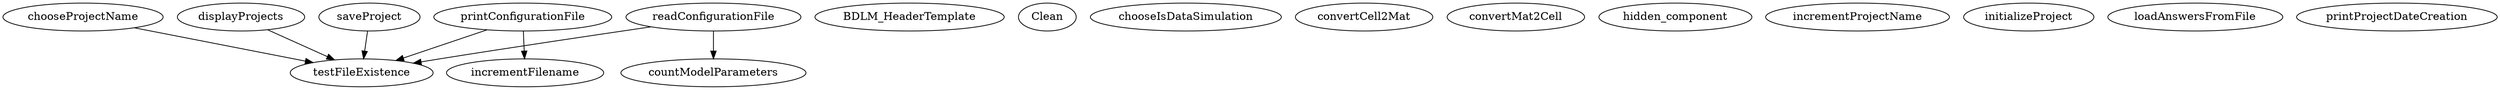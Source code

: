 /* Created by mdot for Matlab */
digraph m2html {
  chooseProjectName -> testFileExistence;
  displayProjects -> testFileExistence;
  printConfigurationFile -> incrementFilename;
  printConfigurationFile -> testFileExistence;
  readConfigurationFile -> countModelParameters;
  readConfigurationFile -> testFileExistence;
  saveProject -> testFileExistence;

  BDLM_HeaderTemplate [URL="BDLM_HeaderTemplate.html"];
  Clean [URL="Clean.html"];
  chooseIsDataSimulation [URL="chooseIsDataSimulation.html"];
  chooseProjectName [URL="chooseProjectName.html"];
  convertCell2Mat [URL="convertCell2Mat.html"];
  convertMat2Cell [URL="convertMat2Cell.html"];
  countModelParameters [URL="countModelParameters.html"];
  displayProjects [URL="displayProjects.html"];
  hidden_component [URL="hidden_component.html"];
  incrementFilename [URL="incrementFilename.html"];
  incrementProjectName [URL="incrementProjectName.html"];
  initializeProject [URL="initializeProject.html"];
  loadAnswersFromFile [URL="loadAnswersFromFile.html"];
  printConfigurationFile [URL="printConfigurationFile.html"];
  printProjectDateCreation [URL="printProjectDateCreation.html"];
  readConfigurationFile [URL="readConfigurationFile.html"];
  saveProject [URL="saveProject.html"];
  testFileExistence [URL="testFileExistence.html"];
}